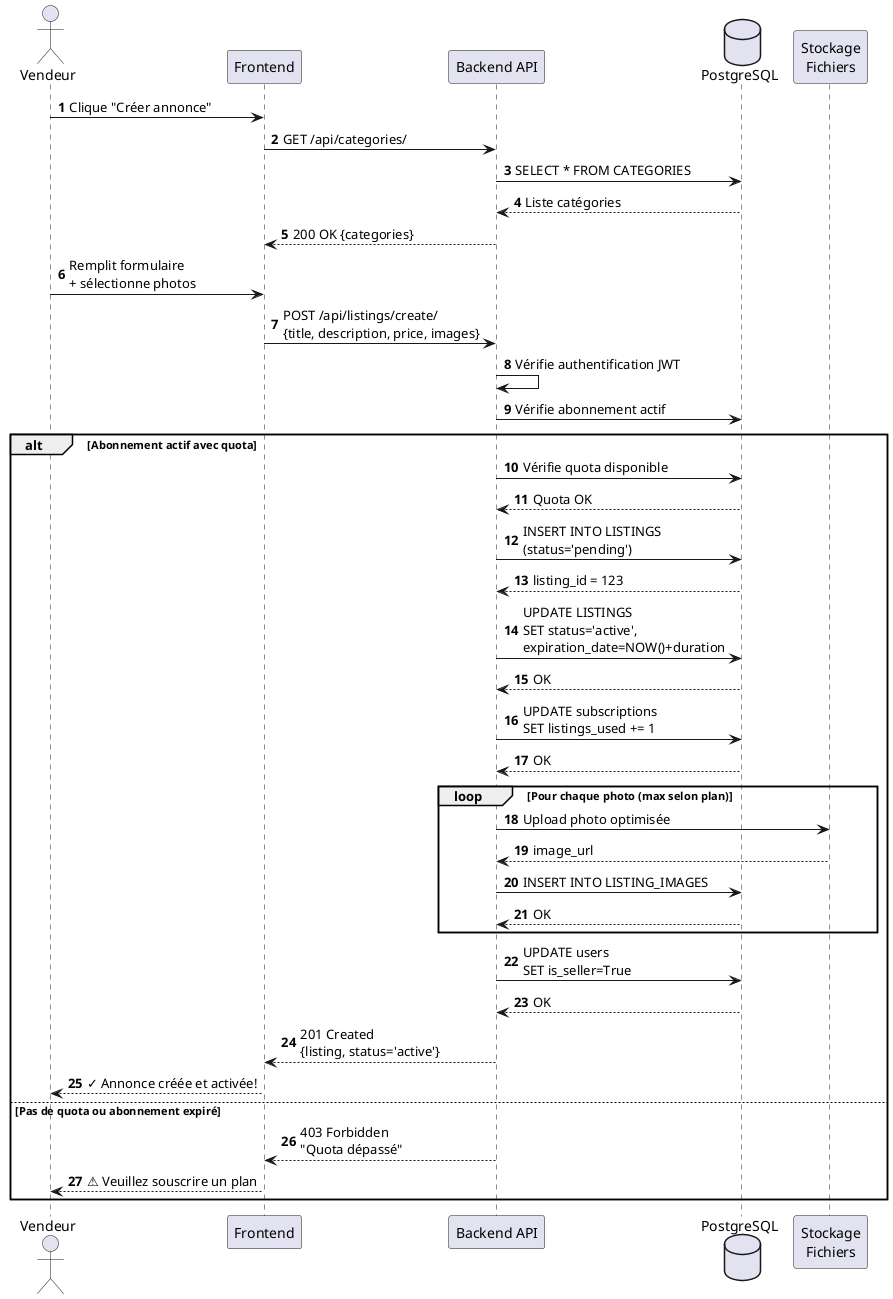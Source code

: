 @startuml sequence_creation_annonce
autonumber

actor "Vendeur" as seller
participant "Frontend" as frontend
participant "Backend API" as backend
database "PostgreSQL" as db
participant "Stockage\nFichiers" as storage

seller -> frontend: Clique "Créer annonce"
frontend -> backend: GET /api/categories/
backend -> db: SELECT * FROM CATEGORIES
db --> backend: Liste catégories
backend --> frontend: 200 OK {categories}

seller -> frontend: Remplit formulaire\n+ sélectionne photos
frontend -> backend: POST /api/listings/create/\n{title, description, price, images}

backend -> backend: Vérifie authentification JWT
backend -> db: Vérifie abonnement actif

alt Abonnement actif avec quota
    backend -> db: Vérifie quota disponible
    db --> backend: Quota OK

    backend -> db: INSERT INTO LISTINGS\n(status='pending')
    db --> backend: listing_id = 123

    ' ACTIVATION AUTOMATIQUE
    backend -> db: UPDATE LISTINGS\nSET status='active',\nexpiration_date=NOW()+duration
    db --> backend: OK

    backend -> db: UPDATE subscriptions\nSET listings_used += 1
    db --> backend: OK

    loop Pour chaque photo (max selon plan)
        backend -> storage: Upload photo optimisée
        storage --> backend: image_url
        backend -> db: INSERT INTO LISTING_IMAGES
        db --> backend: OK
    end

    backend -> db: UPDATE users\nSET is_seller=True
    db --> backend: OK

    backend --> frontend: 201 Created\n{listing, status='active'}
    frontend --> seller: ✓ Annonce créée et activée!

else Pas de quota ou abonnement expiré
    backend --> frontend: 403 Forbidden\n"Quota dépassé"
    frontend --> seller: ⚠ Veuillez souscrire un plan
end

@enduml
